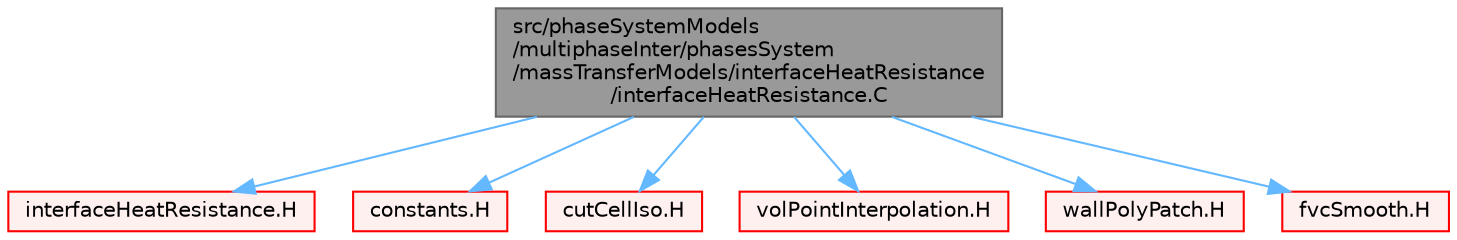 digraph "src/phaseSystemModels/multiphaseInter/phasesSystem/massTransferModels/interfaceHeatResistance/interfaceHeatResistance.C"
{
 // LATEX_PDF_SIZE
  bgcolor="transparent";
  edge [fontname=Helvetica,fontsize=10,labelfontname=Helvetica,labelfontsize=10];
  node [fontname=Helvetica,fontsize=10,shape=box,height=0.2,width=0.4];
  Node1 [id="Node000001",label="src/phaseSystemModels\l/multiphaseInter/phasesSystem\l/massTransferModels/interfaceHeatResistance\l/interfaceHeatResistance.C",height=0.2,width=0.4,color="gray40", fillcolor="grey60", style="filled", fontcolor="black",tooltip=" "];
  Node1 -> Node2 [id="edge1_Node000001_Node000002",color="steelblue1",style="solid",tooltip=" "];
  Node2 [id="Node000002",label="interfaceHeatResistance.H",height=0.2,width=0.4,color="red", fillcolor="#FFF0F0", style="filled",URL="$src_2phaseSystemModels_2multiphaseInter_2phasesSystem_2massTransferModels_2interfaceHeatResistance_2interfaceHeatResistance_8H.html",tooltip=" "];
  Node1 -> Node4 [id="edge2_Node000001_Node000004",color="steelblue1",style="solid",tooltip=" "];
  Node4 [id="Node000004",label="constants.H",height=0.2,width=0.4,color="red", fillcolor="#FFF0F0", style="filled",URL="$constants_8H.html",tooltip=" "];
  Node1 -> Node207 [id="edge3_Node000001_Node000207",color="steelblue1",style="solid",tooltip=" "];
  Node207 [id="Node000207",label="cutCellIso.H",height=0.2,width=0.4,color="red", fillcolor="#FFF0F0", style="filled",URL="$cutCellIso_8H.html",tooltip=" "];
  Node1 -> Node401 [id="edge4_Node000001_Node000401",color="steelblue1",style="solid",tooltip=" "];
  Node401 [id="Node000401",label="volPointInterpolation.H",height=0.2,width=0.4,color="red", fillcolor="#FFF0F0", style="filled",URL="$volPointInterpolation_8H.html",tooltip=" "];
  Node1 -> Node412 [id="edge5_Node000001_Node000412",color="steelblue1",style="solid",tooltip=" "];
  Node412 [id="Node000412",label="wallPolyPatch.H",height=0.2,width=0.4,color="red", fillcolor="#FFF0F0", style="filled",URL="$wallPolyPatch_8H.html",tooltip=" "];
  Node1 -> Node413 [id="edge6_Node000001_Node000413",color="steelblue1",style="solid",tooltip=" "];
  Node413 [id="Node000413",label="fvcSmooth.H",height=0.2,width=0.4,color="red", fillcolor="#FFF0F0", style="filled",URL="$fvcSmooth_8H.html",tooltip="Provides functions smooth spread and sweep which use the FaceCellWave algorithm to smooth and redistr..."];
}
